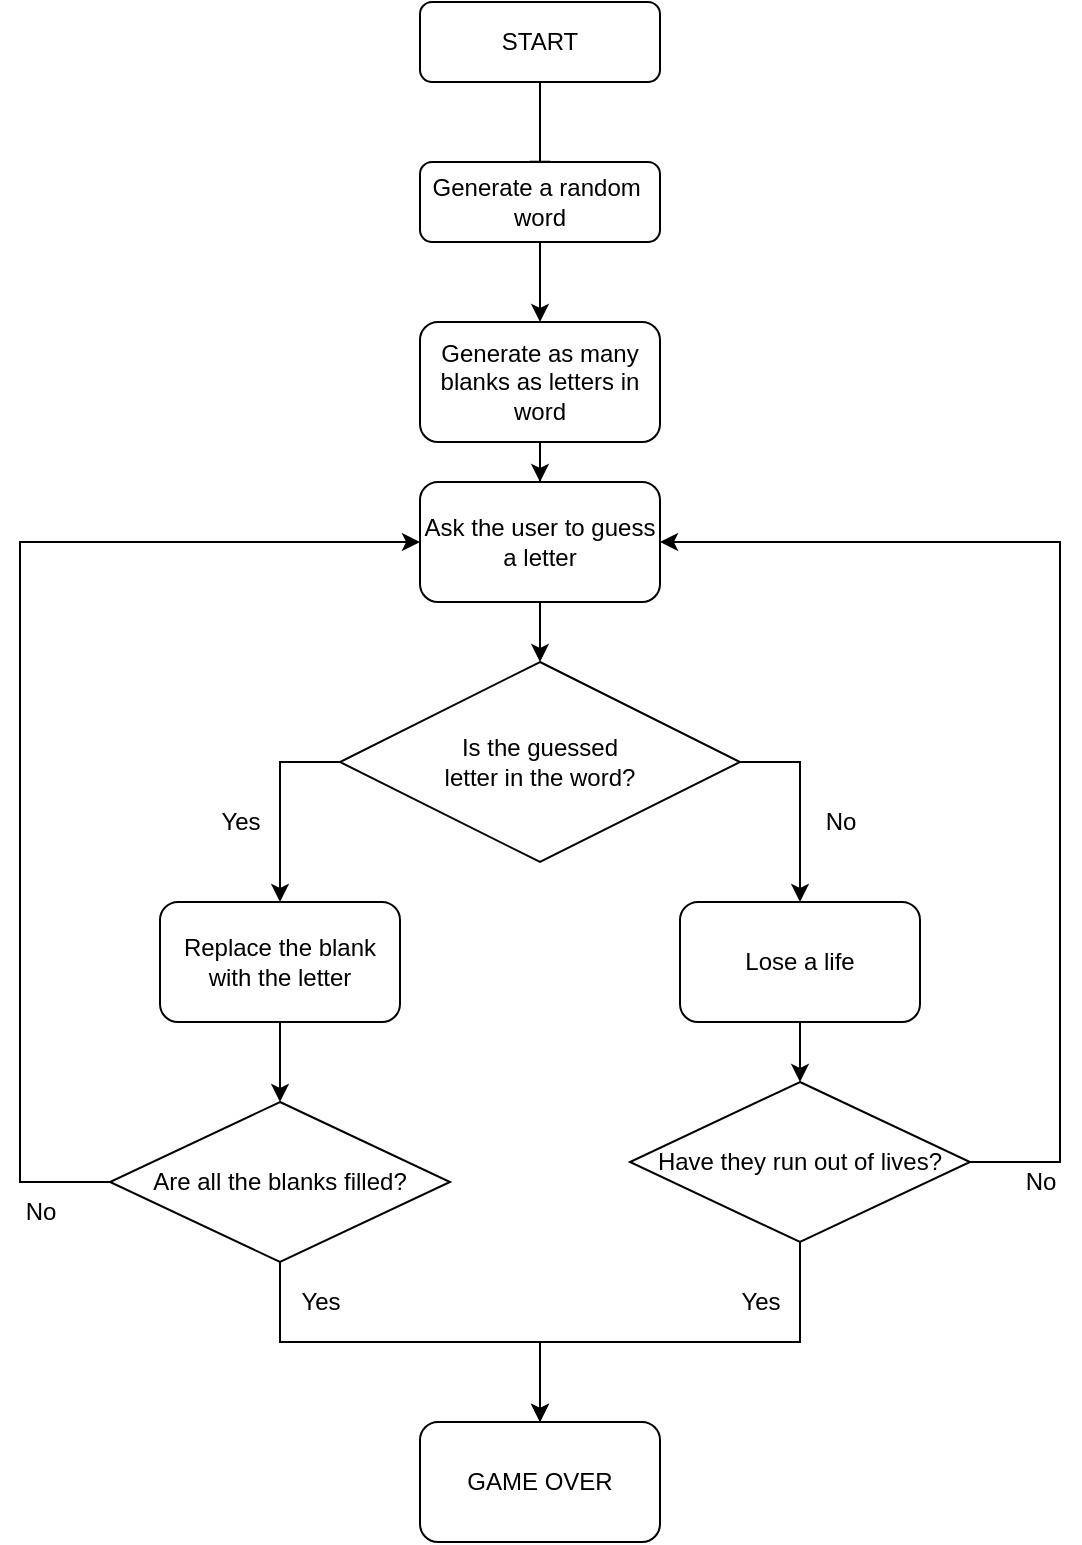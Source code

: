 <mxfile version="20.5.0" type="device"><diagram id="C5RBs43oDa-KdzZeNtuy" name="Page-1"><mxGraphModel dx="1066" dy="754" grid="1" gridSize="10" guides="1" tooltips="1" connect="1" arrows="1" fold="1" page="1" pageScale="1" pageWidth="827" pageHeight="1169" math="0" shadow="0"><root><mxCell id="WIyWlLk6GJQsqaUBKTNV-0"/><mxCell id="WIyWlLk6GJQsqaUBKTNV-1" parent="WIyWlLk6GJQsqaUBKTNV-0"/><mxCell id="WIyWlLk6GJQsqaUBKTNV-2" value="" style="rounded=0;html=1;jettySize=auto;orthogonalLoop=1;fontSize=11;endArrow=block;endFill=0;endSize=8;strokeWidth=1;shadow=0;labelBackgroundColor=none;edgeStyle=orthogonalEdgeStyle;" parent="WIyWlLk6GJQsqaUBKTNV-1" source="WIyWlLk6GJQsqaUBKTNV-3" edge="1"><mxGeometry relative="1" as="geometry"><mxPoint x="420" y="170" as="targetPoint"/></mxGeometry></mxCell><mxCell id="WIyWlLk6GJQsqaUBKTNV-3" value="START" style="rounded=1;whiteSpace=wrap;html=1;fontSize=12;glass=0;strokeWidth=1;shadow=0;" parent="WIyWlLk6GJQsqaUBKTNV-1" vertex="1"><mxGeometry x="360" y="80" width="120" height="40" as="geometry"/></mxCell><mxCell id="XwIo1Yztsq6XnCb4J7Kz-6" value="" style="edgeStyle=orthogonalEdgeStyle;rounded=0;orthogonalLoop=1;jettySize=auto;html=1;" edge="1" parent="WIyWlLk6GJQsqaUBKTNV-1" source="WIyWlLk6GJQsqaUBKTNV-11" target="XwIo1Yztsq6XnCb4J7Kz-4"><mxGeometry relative="1" as="geometry"/></mxCell><mxCell id="WIyWlLk6GJQsqaUBKTNV-11" value="Generate a random&amp;nbsp;&lt;br&gt;word" style="rounded=1;whiteSpace=wrap;html=1;fontSize=12;glass=0;strokeWidth=1;shadow=0;" parent="WIyWlLk6GJQsqaUBKTNV-1" vertex="1"><mxGeometry x="360" y="160" width="120" height="40" as="geometry"/></mxCell><mxCell id="XwIo1Yztsq6XnCb4J7Kz-8" value="" style="edgeStyle=orthogonalEdgeStyle;rounded=0;orthogonalLoop=1;jettySize=auto;html=1;" edge="1" parent="WIyWlLk6GJQsqaUBKTNV-1" source="XwIo1Yztsq6XnCb4J7Kz-4" target="XwIo1Yztsq6XnCb4J7Kz-7"><mxGeometry relative="1" as="geometry"/></mxCell><mxCell id="XwIo1Yztsq6XnCb4J7Kz-4" value="Generate as many blanks as letters in word" style="rounded=1;whiteSpace=wrap;html=1;" vertex="1" parent="WIyWlLk6GJQsqaUBKTNV-1"><mxGeometry x="360" y="240" width="120" height="60" as="geometry"/></mxCell><mxCell id="XwIo1Yztsq6XnCb4J7Kz-10" value="" style="edgeStyle=orthogonalEdgeStyle;rounded=0;orthogonalLoop=1;jettySize=auto;html=1;" edge="1" parent="WIyWlLk6GJQsqaUBKTNV-1" source="XwIo1Yztsq6XnCb4J7Kz-7" target="XwIo1Yztsq6XnCb4J7Kz-9"><mxGeometry relative="1" as="geometry"/></mxCell><mxCell id="XwIo1Yztsq6XnCb4J7Kz-7" value="Ask the user to guess a letter" style="rounded=1;whiteSpace=wrap;html=1;" vertex="1" parent="WIyWlLk6GJQsqaUBKTNV-1"><mxGeometry x="360" y="320" width="120" height="60" as="geometry"/></mxCell><mxCell id="XwIo1Yztsq6XnCb4J7Kz-17" style="edgeStyle=orthogonalEdgeStyle;rounded=0;orthogonalLoop=1;jettySize=auto;html=1;exitX=1;exitY=0.5;exitDx=0;exitDy=0;entryX=0.5;entryY=0;entryDx=0;entryDy=0;" edge="1" parent="WIyWlLk6GJQsqaUBKTNV-1" source="XwIo1Yztsq6XnCb4J7Kz-9" target="XwIo1Yztsq6XnCb4J7Kz-12"><mxGeometry relative="1" as="geometry"><mxPoint x="550" y="520" as="targetPoint"/></mxGeometry></mxCell><mxCell id="XwIo1Yztsq6XnCb4J7Kz-19" style="edgeStyle=orthogonalEdgeStyle;rounded=0;orthogonalLoop=1;jettySize=auto;html=1;exitX=0;exitY=0.5;exitDx=0;exitDy=0;entryX=0.5;entryY=0;entryDx=0;entryDy=0;" edge="1" parent="WIyWlLk6GJQsqaUBKTNV-1" source="XwIo1Yztsq6XnCb4J7Kz-9" target="XwIo1Yztsq6XnCb4J7Kz-11"><mxGeometry relative="1" as="geometry"><Array as="points"><mxPoint x="290" y="460"/></Array></mxGeometry></mxCell><mxCell id="XwIo1Yztsq6XnCb4J7Kz-9" value="Is the guessed &lt;br&gt;letter in the word?" style="rhombus;whiteSpace=wrap;html=1;" vertex="1" parent="WIyWlLk6GJQsqaUBKTNV-1"><mxGeometry x="320" y="410" width="200" height="100" as="geometry"/></mxCell><mxCell id="XwIo1Yztsq6XnCb4J7Kz-22" style="edgeStyle=orthogonalEdgeStyle;rounded=0;orthogonalLoop=1;jettySize=auto;html=1;exitX=0.5;exitY=1;exitDx=0;exitDy=0;entryX=0.5;entryY=0;entryDx=0;entryDy=0;" edge="1" parent="WIyWlLk6GJQsqaUBKTNV-1" source="XwIo1Yztsq6XnCb4J7Kz-11" target="XwIo1Yztsq6XnCb4J7Kz-13"><mxGeometry relative="1" as="geometry"/></mxCell><mxCell id="XwIo1Yztsq6XnCb4J7Kz-11" value="Replace the blank with the letter" style="rounded=1;whiteSpace=wrap;html=1;" vertex="1" parent="WIyWlLk6GJQsqaUBKTNV-1"><mxGeometry x="230" y="530" width="120" height="60" as="geometry"/></mxCell><mxCell id="XwIo1Yztsq6XnCb4J7Kz-21" style="edgeStyle=orthogonalEdgeStyle;rounded=0;orthogonalLoop=1;jettySize=auto;html=1;exitX=0.5;exitY=1;exitDx=0;exitDy=0;entryX=0.5;entryY=0;entryDx=0;entryDy=0;" edge="1" parent="WIyWlLk6GJQsqaUBKTNV-1" source="XwIo1Yztsq6XnCb4J7Kz-12" target="XwIo1Yztsq6XnCb4J7Kz-14"><mxGeometry relative="1" as="geometry"/></mxCell><mxCell id="XwIo1Yztsq6XnCb4J7Kz-12" value="Lose a life" style="rounded=1;whiteSpace=wrap;html=1;" vertex="1" parent="WIyWlLk6GJQsqaUBKTNV-1"><mxGeometry x="490" y="530" width="120" height="60" as="geometry"/></mxCell><mxCell id="XwIo1Yztsq6XnCb4J7Kz-23" style="edgeStyle=orthogonalEdgeStyle;rounded=0;orthogonalLoop=1;jettySize=auto;html=1;entryX=0;entryY=0.5;entryDx=0;entryDy=0;" edge="1" parent="WIyWlLk6GJQsqaUBKTNV-1" source="XwIo1Yztsq6XnCb4J7Kz-13" target="XwIo1Yztsq6XnCb4J7Kz-7"><mxGeometry relative="1" as="geometry"><mxPoint x="120" y="350" as="targetPoint"/><Array as="points"><mxPoint x="160" y="670"/><mxPoint x="160" y="350"/></Array></mxGeometry></mxCell><mxCell id="XwIo1Yztsq6XnCb4J7Kz-27" style="edgeStyle=orthogonalEdgeStyle;rounded=0;orthogonalLoop=1;jettySize=auto;html=1;exitX=0.5;exitY=1;exitDx=0;exitDy=0;entryX=0.5;entryY=0;entryDx=0;entryDy=0;" edge="1" parent="WIyWlLk6GJQsqaUBKTNV-1" source="XwIo1Yztsq6XnCb4J7Kz-13" target="XwIo1Yztsq6XnCb4J7Kz-16"><mxGeometry relative="1" as="geometry"/></mxCell><mxCell id="XwIo1Yztsq6XnCb4J7Kz-13" value="Are all the blanks filled?" style="rhombus;whiteSpace=wrap;html=1;" vertex="1" parent="WIyWlLk6GJQsqaUBKTNV-1"><mxGeometry x="205" y="630" width="170" height="80" as="geometry"/></mxCell><mxCell id="XwIo1Yztsq6XnCb4J7Kz-25" style="edgeStyle=orthogonalEdgeStyle;rounded=0;orthogonalLoop=1;jettySize=auto;html=1;exitX=1;exitY=0.5;exitDx=0;exitDy=0;entryX=1;entryY=0.5;entryDx=0;entryDy=0;" edge="1" parent="WIyWlLk6GJQsqaUBKTNV-1" source="XwIo1Yztsq6XnCb4J7Kz-14" target="XwIo1Yztsq6XnCb4J7Kz-7"><mxGeometry relative="1" as="geometry"><Array as="points"><mxPoint x="680" y="660"/><mxPoint x="680" y="350"/></Array></mxGeometry></mxCell><mxCell id="XwIo1Yztsq6XnCb4J7Kz-28" style="edgeStyle=orthogonalEdgeStyle;rounded=0;orthogonalLoop=1;jettySize=auto;html=1;" edge="1" parent="WIyWlLk6GJQsqaUBKTNV-1" source="XwIo1Yztsq6XnCb4J7Kz-14" target="XwIo1Yztsq6XnCb4J7Kz-16"><mxGeometry relative="1" as="geometry"><Array as="points"><mxPoint x="550" y="750"/><mxPoint x="420" y="750"/></Array></mxGeometry></mxCell><mxCell id="XwIo1Yztsq6XnCb4J7Kz-14" value="Have they run out of lives?" style="rhombus;whiteSpace=wrap;html=1;" vertex="1" parent="WIyWlLk6GJQsqaUBKTNV-1"><mxGeometry x="465" y="620" width="170" height="80" as="geometry"/></mxCell><mxCell id="XwIo1Yztsq6XnCb4J7Kz-16" value="GAME OVER" style="rounded=1;whiteSpace=wrap;html=1;" vertex="1" parent="WIyWlLk6GJQsqaUBKTNV-1"><mxGeometry x="360" y="790" width="120" height="60" as="geometry"/></mxCell><mxCell id="XwIo1Yztsq6XnCb4J7Kz-18" value="No" style="text;html=1;align=center;verticalAlign=middle;resizable=0;points=[];autosize=1;strokeColor=none;fillColor=none;" vertex="1" parent="WIyWlLk6GJQsqaUBKTNV-1"><mxGeometry x="550" y="475" width="40" height="30" as="geometry"/></mxCell><mxCell id="XwIo1Yztsq6XnCb4J7Kz-20" value="Yes" style="text;html=1;align=center;verticalAlign=middle;resizable=0;points=[];autosize=1;strokeColor=none;fillColor=none;" vertex="1" parent="WIyWlLk6GJQsqaUBKTNV-1"><mxGeometry x="250" y="475" width="40" height="30" as="geometry"/></mxCell><mxCell id="XwIo1Yztsq6XnCb4J7Kz-24" value="No" style="text;html=1;align=center;verticalAlign=middle;resizable=0;points=[];autosize=1;strokeColor=none;fillColor=none;" vertex="1" parent="WIyWlLk6GJQsqaUBKTNV-1"><mxGeometry x="150" y="670" width="40" height="30" as="geometry"/></mxCell><mxCell id="XwIo1Yztsq6XnCb4J7Kz-26" value="No" style="text;html=1;align=center;verticalAlign=middle;resizable=0;points=[];autosize=1;strokeColor=none;fillColor=none;" vertex="1" parent="WIyWlLk6GJQsqaUBKTNV-1"><mxGeometry x="650" y="655" width="40" height="30" as="geometry"/></mxCell><mxCell id="XwIo1Yztsq6XnCb4J7Kz-29" value="Yes" style="text;html=1;align=center;verticalAlign=middle;resizable=0;points=[];autosize=1;strokeColor=none;fillColor=none;" vertex="1" parent="WIyWlLk6GJQsqaUBKTNV-1"><mxGeometry x="290" y="715" width="40" height="30" as="geometry"/></mxCell><mxCell id="XwIo1Yztsq6XnCb4J7Kz-30" value="Yes" style="text;html=1;align=center;verticalAlign=middle;resizable=0;points=[];autosize=1;strokeColor=none;fillColor=none;" vertex="1" parent="WIyWlLk6GJQsqaUBKTNV-1"><mxGeometry x="510" y="715" width="40" height="30" as="geometry"/></mxCell></root></mxGraphModel></diagram></mxfile>